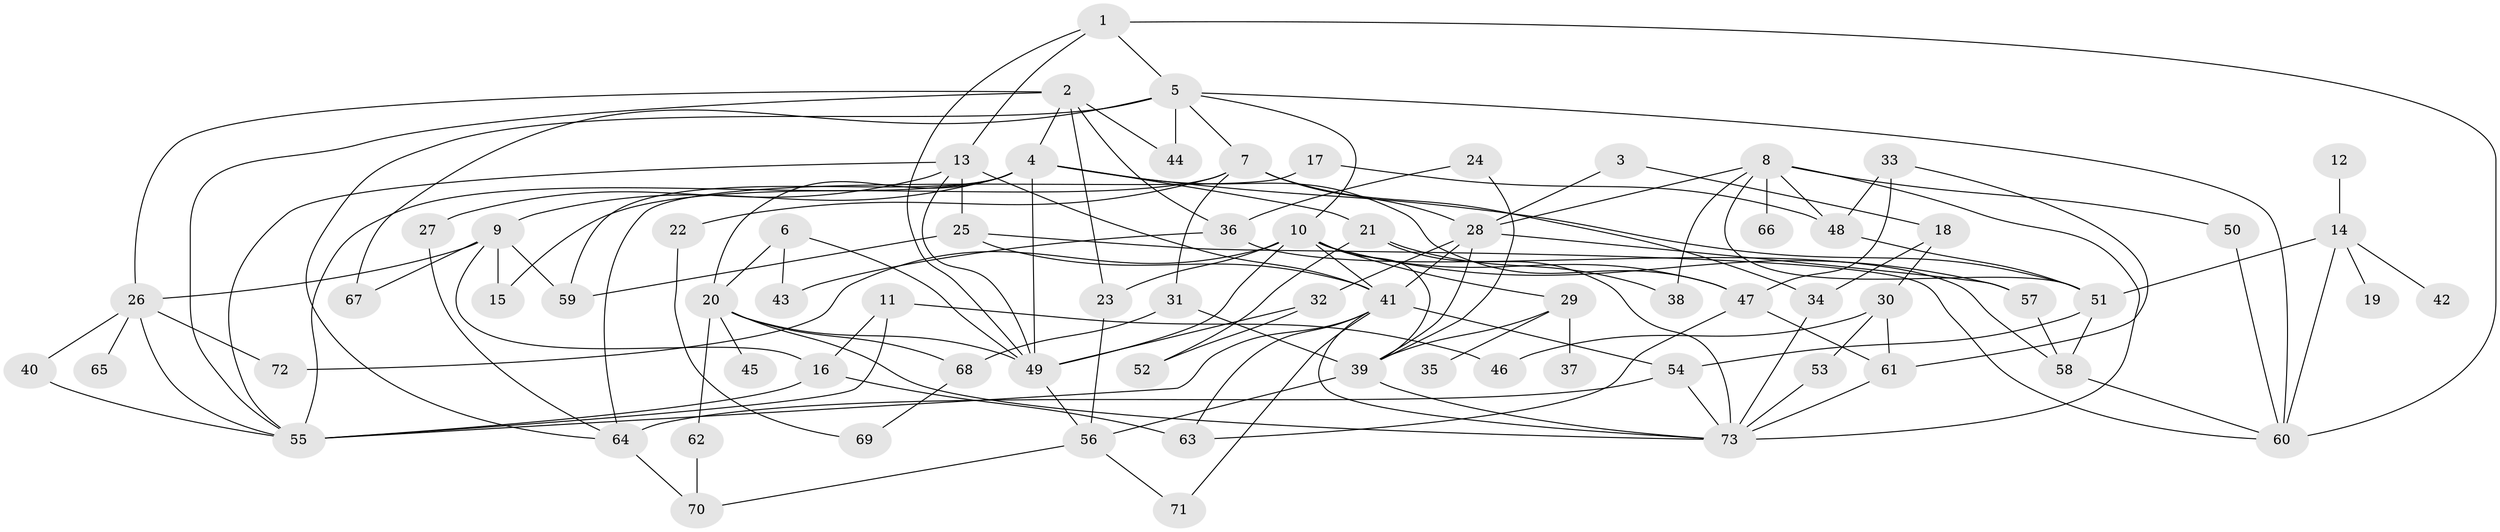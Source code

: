 // original degree distribution, {7: 0.03424657534246575, 3: 0.2328767123287671, 6: 0.04794520547945205, 5: 0.0821917808219178, 2: 0.2808219178082192, 4: 0.1095890410958904, 8: 0.0136986301369863, 1: 0.19863013698630136}
// Generated by graph-tools (version 1.1) at 2025/35/03/04/25 23:35:59]
// undirected, 73 vertices, 139 edges
graph export_dot {
  node [color=gray90,style=filled];
  1;
  2;
  3;
  4;
  5;
  6;
  7;
  8;
  9;
  10;
  11;
  12;
  13;
  14;
  15;
  16;
  17;
  18;
  19;
  20;
  21;
  22;
  23;
  24;
  25;
  26;
  27;
  28;
  29;
  30;
  31;
  32;
  33;
  34;
  35;
  36;
  37;
  38;
  39;
  40;
  41;
  42;
  43;
  44;
  45;
  46;
  47;
  48;
  49;
  50;
  51;
  52;
  53;
  54;
  55;
  56;
  57;
  58;
  59;
  60;
  61;
  62;
  63;
  64;
  65;
  66;
  67;
  68;
  69;
  70;
  71;
  72;
  73;
  1 -- 5 [weight=1.0];
  1 -- 13 [weight=1.0];
  1 -- 49 [weight=1.0];
  1 -- 60 [weight=1.0];
  2 -- 4 [weight=1.0];
  2 -- 23 [weight=1.0];
  2 -- 26 [weight=1.0];
  2 -- 36 [weight=1.0];
  2 -- 44 [weight=1.0];
  2 -- 55 [weight=1.0];
  3 -- 18 [weight=1.0];
  3 -- 28 [weight=1.0];
  4 -- 9 [weight=1.0];
  4 -- 20 [weight=1.0];
  4 -- 21 [weight=1.0];
  4 -- 47 [weight=1.0];
  4 -- 49 [weight=1.0];
  4 -- 51 [weight=1.0];
  4 -- 55 [weight=1.0];
  4 -- 59 [weight=1.0];
  5 -- 7 [weight=1.0];
  5 -- 10 [weight=1.0];
  5 -- 44 [weight=1.0];
  5 -- 60 [weight=1.0];
  5 -- 64 [weight=1.0];
  5 -- 67 [weight=1.0];
  6 -- 20 [weight=1.0];
  6 -- 43 [weight=1.0];
  6 -- 49 [weight=1.0];
  7 -- 15 [weight=1.0];
  7 -- 22 [weight=1.0];
  7 -- 28 [weight=1.0];
  7 -- 31 [weight=1.0];
  7 -- 34 [weight=1.0];
  8 -- 28 [weight=1.0];
  8 -- 38 [weight=1.0];
  8 -- 48 [weight=1.0];
  8 -- 50 [weight=1.0];
  8 -- 51 [weight=1.0];
  8 -- 66 [weight=1.0];
  8 -- 73 [weight=1.0];
  9 -- 15 [weight=1.0];
  9 -- 16 [weight=1.0];
  9 -- 26 [weight=1.0];
  9 -- 59 [weight=1.0];
  9 -- 67 [weight=1.0];
  10 -- 23 [weight=1.0];
  10 -- 29 [weight=1.0];
  10 -- 39 [weight=1.0];
  10 -- 41 [weight=1.0];
  10 -- 47 [weight=1.0];
  10 -- 49 [weight=1.0];
  10 -- 57 [weight=1.0];
  10 -- 72 [weight=1.0];
  11 -- 16 [weight=1.0];
  11 -- 46 [weight=1.0];
  11 -- 55 [weight=1.0];
  12 -- 14 [weight=1.0];
  13 -- 25 [weight=1.0];
  13 -- 27 [weight=1.0];
  13 -- 41 [weight=1.0];
  13 -- 49 [weight=1.0];
  13 -- 55 [weight=1.0];
  14 -- 19 [weight=1.0];
  14 -- 42 [weight=1.0];
  14 -- 51 [weight=1.0];
  14 -- 60 [weight=2.0];
  16 -- 55 [weight=1.0];
  16 -- 63 [weight=2.0];
  17 -- 48 [weight=1.0];
  17 -- 64 [weight=1.0];
  18 -- 30 [weight=1.0];
  18 -- 34 [weight=1.0];
  20 -- 45 [weight=1.0];
  20 -- 49 [weight=1.0];
  20 -- 62 [weight=1.0];
  20 -- 68 [weight=1.0];
  20 -- 73 [weight=1.0];
  21 -- 38 [weight=1.0];
  21 -- 52 [weight=1.0];
  21 -- 73 [weight=1.0];
  22 -- 69 [weight=1.0];
  23 -- 56 [weight=1.0];
  24 -- 36 [weight=1.0];
  24 -- 39 [weight=1.0];
  25 -- 41 [weight=1.0];
  25 -- 59 [weight=1.0];
  25 -- 60 [weight=1.0];
  26 -- 40 [weight=1.0];
  26 -- 55 [weight=1.0];
  26 -- 65 [weight=1.0];
  26 -- 72 [weight=1.0];
  27 -- 64 [weight=1.0];
  28 -- 32 [weight=1.0];
  28 -- 39 [weight=1.0];
  28 -- 41 [weight=1.0];
  28 -- 57 [weight=1.0];
  29 -- 35 [weight=1.0];
  29 -- 37 [weight=1.0];
  29 -- 39 [weight=1.0];
  30 -- 46 [weight=1.0];
  30 -- 53 [weight=1.0];
  30 -- 61 [weight=1.0];
  31 -- 39 [weight=1.0];
  31 -- 68 [weight=1.0];
  32 -- 49 [weight=1.0];
  32 -- 52 [weight=1.0];
  33 -- 47 [weight=1.0];
  33 -- 48 [weight=1.0];
  33 -- 61 [weight=1.0];
  34 -- 73 [weight=1.0];
  36 -- 43 [weight=1.0];
  36 -- 58 [weight=1.0];
  39 -- 56 [weight=1.0];
  39 -- 73 [weight=1.0];
  40 -- 55 [weight=1.0];
  41 -- 54 [weight=1.0];
  41 -- 55 [weight=1.0];
  41 -- 63 [weight=1.0];
  41 -- 71 [weight=1.0];
  41 -- 73 [weight=1.0];
  47 -- 61 [weight=1.0];
  47 -- 63 [weight=1.0];
  48 -- 51 [weight=1.0];
  49 -- 56 [weight=1.0];
  50 -- 60 [weight=1.0];
  51 -- 54 [weight=1.0];
  51 -- 58 [weight=1.0];
  53 -- 73 [weight=1.0];
  54 -- 64 [weight=1.0];
  54 -- 73 [weight=1.0];
  56 -- 70 [weight=1.0];
  56 -- 71 [weight=1.0];
  57 -- 58 [weight=1.0];
  58 -- 60 [weight=1.0];
  61 -- 73 [weight=1.0];
  62 -- 70 [weight=1.0];
  64 -- 70 [weight=1.0];
  68 -- 69 [weight=1.0];
}
